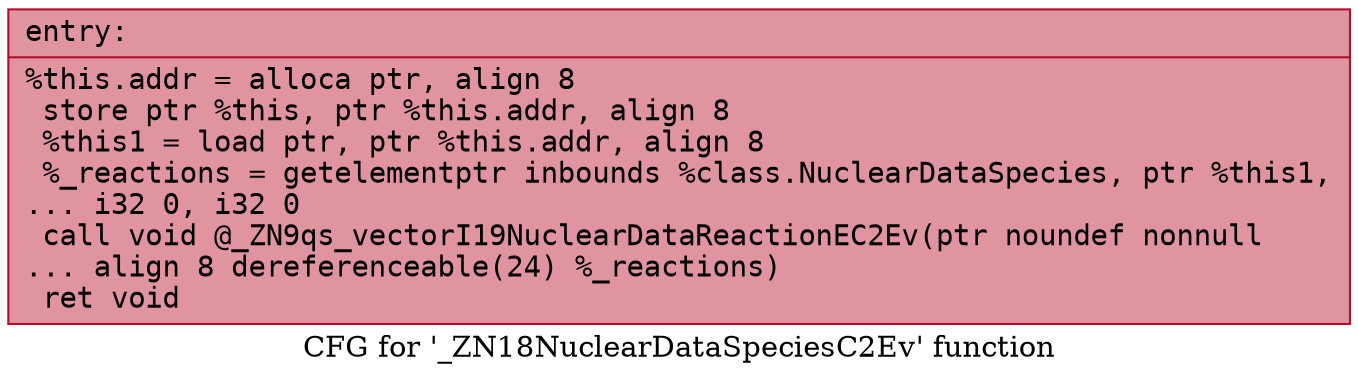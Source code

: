 digraph "CFG for '_ZN18NuclearDataSpeciesC2Ev' function" {
	label="CFG for '_ZN18NuclearDataSpeciesC2Ev' function";

	Node0x55cf6341a170 [shape=record,color="#b70d28ff", style=filled, fillcolor="#b70d2870" fontname="Courier",label="{entry:\l|  %this.addr = alloca ptr, align 8\l  store ptr %this, ptr %this.addr, align 8\l  %this1 = load ptr, ptr %this.addr, align 8\l  %_reactions = getelementptr inbounds %class.NuclearDataSpecies, ptr %this1,\l... i32 0, i32 0\l  call void @_ZN9qs_vectorI19NuclearDataReactionEC2Ev(ptr noundef nonnull\l... align 8 dereferenceable(24) %_reactions)\l  ret void\l}"];
}
